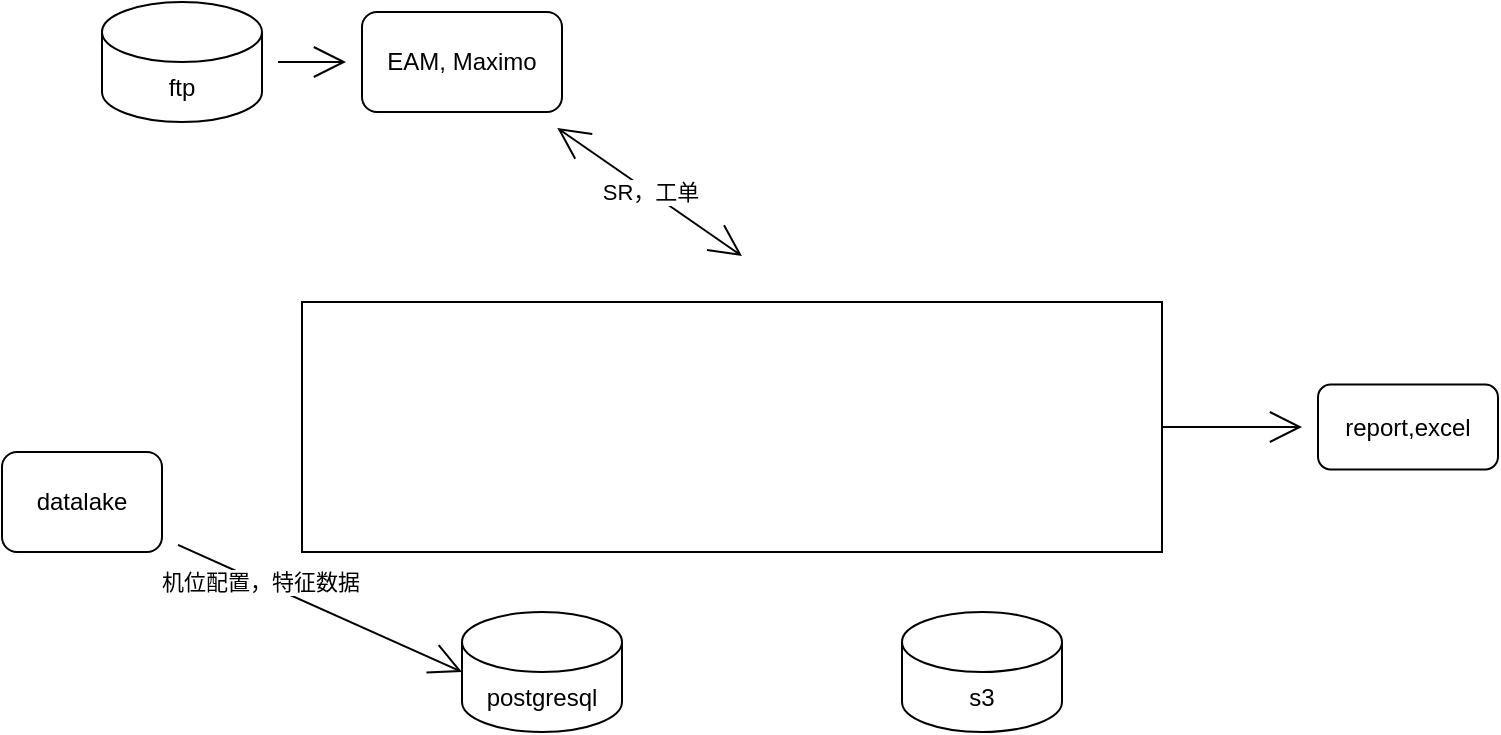 <mxfile version="15.3.5" type="github">
  <diagram id="i3flGWlADwd0WerrgBt4" name="第 1 页">
    <mxGraphModel dx="920" dy="513" grid="1" gridSize="10" guides="1" tooltips="1" connect="1" arrows="1" fold="1" page="1" pageScale="1" pageWidth="827" pageHeight="1169" math="0" shadow="0">
      <root>
        <mxCell id="0" />
        <mxCell id="1" parent="0" />
        <mxCell id="p8xZ4yX1uvpRLc3oljL4-5" value="SR，工单" style="edgeStyle=none;curved=1;rounded=0;orthogonalLoop=1;jettySize=auto;html=1;endArrow=open;startSize=14;endSize=14;sourcePerimeterSpacing=8;targetPerimeterSpacing=8;startArrow=open;startFill=0;" edge="1" parent="1" target="p8xZ4yX1uvpRLc3oljL4-4">
          <mxGeometry relative="1" as="geometry">
            <mxPoint x="400" y="207" as="sourcePoint" />
          </mxGeometry>
        </mxCell>
        <mxCell id="p8xZ4yX1uvpRLc3oljL4-2" value="report,excel" style="rounded=1;whiteSpace=wrap;html=1;hachureGap=4;pointerEvents=0;" vertex="1" parent="1">
          <mxGeometry x="688" y="271.25" width="90" height="42.5" as="geometry" />
        </mxCell>
        <mxCell id="p8xZ4yX1uvpRLc3oljL4-4" value="EAM, Maximo" style="rounded=1;whiteSpace=wrap;html=1;hachureGap=4;pointerEvents=0;" vertex="1" parent="1">
          <mxGeometry x="210" y="85" width="100" height="50" as="geometry" />
        </mxCell>
        <mxCell id="p8xZ4yX1uvpRLc3oljL4-15" style="edgeStyle=none;rounded=0;orthogonalLoop=1;jettySize=auto;html=1;exitX=1;exitY=0.5;exitDx=0;exitDy=0;startArrow=none;startFill=0;endArrow=open;startSize=14;endSize=14;sourcePerimeterSpacing=8;targetPerimeterSpacing=8;" edge="1" parent="1" source="p8xZ4yX1uvpRLc3oljL4-9" target="p8xZ4yX1uvpRLc3oljL4-2">
          <mxGeometry relative="1" as="geometry">
            <mxPoint x="620" y="325" as="targetPoint" />
          </mxGeometry>
        </mxCell>
        <mxCell id="p8xZ4yX1uvpRLc3oljL4-9" value="" style="rounded=0;whiteSpace=wrap;html=1;hachureGap=4;pointerEvents=0;" vertex="1" parent="1">
          <mxGeometry x="180" y="230" width="430" height="125" as="geometry" />
        </mxCell>
        <mxCell id="p8xZ4yX1uvpRLc3oljL4-14" value="&lt;span&gt;postgresql&lt;/span&gt;" style="shape=cylinder3;whiteSpace=wrap;html=1;boundedLbl=1;backgroundOutline=1;size=15;hachureGap=4;pointerEvents=0;" vertex="1" parent="1">
          <mxGeometry x="260" y="385" width="80" height="60" as="geometry" />
        </mxCell>
        <mxCell id="p8xZ4yX1uvpRLc3oljL4-16" value="&lt;span&gt;s3&lt;/span&gt;" style="shape=cylinder3;whiteSpace=wrap;html=1;boundedLbl=1;backgroundOutline=1;size=15;hachureGap=4;pointerEvents=0;" vertex="1" parent="1">
          <mxGeometry x="480" y="385" width="80" height="60" as="geometry" />
        </mxCell>
        <mxCell id="p8xZ4yX1uvpRLc3oljL4-23" value="" style="edgeStyle=none;rounded=0;orthogonalLoop=1;jettySize=auto;html=1;startArrow=none;startFill=0;endArrow=open;startSize=14;endSize=14;sourcePerimeterSpacing=8;targetPerimeterSpacing=8;" edge="1" parent="1" source="p8xZ4yX1uvpRLc3oljL4-17" target="p8xZ4yX1uvpRLc3oljL4-4">
          <mxGeometry relative="1" as="geometry" />
        </mxCell>
        <mxCell id="p8xZ4yX1uvpRLc3oljL4-17" value="&lt;span&gt;ftp&lt;/span&gt;" style="shape=cylinder3;whiteSpace=wrap;html=1;boundedLbl=1;backgroundOutline=1;size=15;hachureGap=4;pointerEvents=0;" vertex="1" parent="1">
          <mxGeometry x="80" y="80" width="80" height="60" as="geometry" />
        </mxCell>
        <mxCell id="p8xZ4yX1uvpRLc3oljL4-18" value="" style="edgeStyle=none;curved=1;rounded=0;orthogonalLoop=1;jettySize=auto;html=1;startArrow=none;startFill=0;endArrow=open;startSize=14;endSize=14;sourcePerimeterSpacing=8;targetPerimeterSpacing=8;entryX=0;entryY=0.5;entryDx=0;entryDy=0;entryPerimeter=0;" edge="1" parent="1" source="p8xZ4yX1uvpRLc3oljL4-20" target="p8xZ4yX1uvpRLc3oljL4-14">
          <mxGeometry relative="1" as="geometry">
            <mxPoint x="160.001" y="657" as="targetPoint" />
          </mxGeometry>
        </mxCell>
        <mxCell id="p8xZ4yX1uvpRLc3oljL4-19" value="机位配置，特征数据" style="edgeLabel;html=1;align=center;verticalAlign=middle;resizable=0;points=[];" vertex="1" connectable="0" parent="p8xZ4yX1uvpRLc3oljL4-18">
          <mxGeometry x="-0.431" relative="1" as="geometry">
            <mxPoint as="offset" />
          </mxGeometry>
        </mxCell>
        <mxCell id="p8xZ4yX1uvpRLc3oljL4-20" value="datalake" style="rounded=1;whiteSpace=wrap;html=1;hachureGap=4;pointerEvents=0;" vertex="1" parent="1">
          <mxGeometry x="30" y="305" width="80" height="50" as="geometry" />
        </mxCell>
      </root>
    </mxGraphModel>
  </diagram>
</mxfile>
